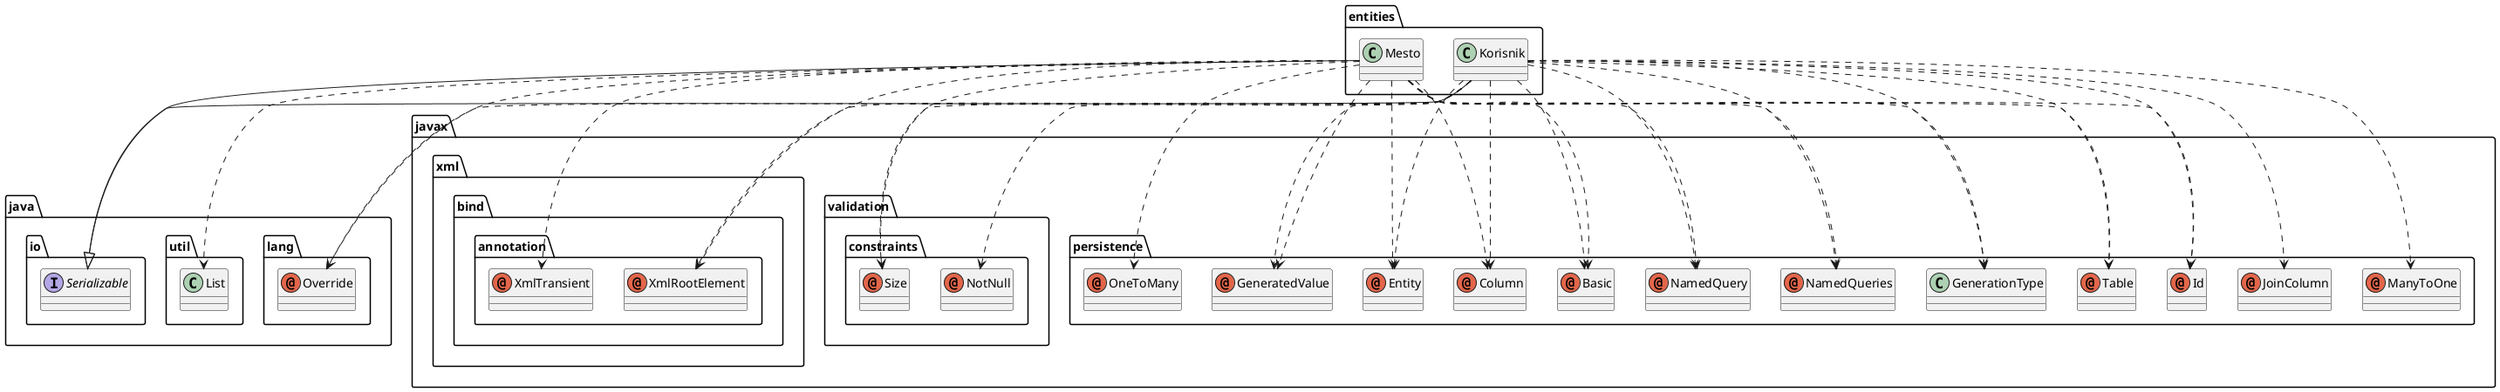 @startuml
annotation java.lang.Override
annotation javax.persistence.Basic
annotation javax.persistence.Column
annotation javax.persistence.Entity
annotation javax.persistence.GeneratedValue
annotation javax.persistence.Id
annotation javax.persistence.JoinColumn
annotation javax.persistence.ManyToOne
annotation javax.persistence.NamedQueries
annotation javax.persistence.NamedQuery
annotation javax.persistence.OneToMany
annotation javax.persistence.Table
annotation javax.validation.constraints.NotNull
annotation javax.validation.constraints.Size
annotation javax.xml.bind.annotation.XmlRootElement
annotation javax.xml.bind.annotation.XmlTransient
class entities.Korisnik
class entities.Mesto
class java.util.List
class javax.persistence.GenerationType
interface java.io.Serializable
entities.Korisnik ..> java.lang.Override
entities.Korisnik ..> javax.persistence.Basic
entities.Korisnik ..> javax.persistence.Column
entities.Korisnik ..> javax.persistence.Entity
entities.Korisnik ..> javax.persistence.GeneratedValue
entities.Korisnik ..> javax.persistence.Id
entities.Korisnik ..> javax.persistence.JoinColumn
entities.Korisnik ..> javax.persistence.ManyToOne
entities.Korisnik ..> javax.persistence.NamedQueries
entities.Korisnik ..> javax.persistence.NamedQuery
entities.Korisnik ..> javax.persistence.Table
entities.Korisnik ..> javax.validation.constraints.NotNull
entities.Korisnik ..> javax.validation.constraints.Size
entities.Korisnik ..> javax.xml.bind.annotation.XmlRootElement
entities.Korisnik ..> javax.persistence.GenerationType
entities.Korisnik --|> java.io.Serializable
entities.Mesto ..> java.lang.Override
entities.Mesto ..> javax.persistence.Basic
entities.Mesto ..> javax.persistence.Column
entities.Mesto ..> javax.persistence.Entity
entities.Mesto ..> javax.persistence.GeneratedValue
entities.Mesto ..> javax.persistence.Id
entities.Mesto ..> javax.persistence.NamedQueries
entities.Mesto ..> javax.persistence.NamedQuery
entities.Mesto ..> javax.persistence.OneToMany
entities.Mesto ..> javax.persistence.Table
entities.Mesto ..> javax.validation.constraints.Size
entities.Mesto ..> javax.xml.bind.annotation.XmlRootElement
entities.Mesto ..> javax.xml.bind.annotation.XmlTransient
entities.Mesto ..> java.util.List
entities.Mesto ..> javax.persistence.GenerationType
entities.Mesto --|> java.io.Serializable
@enduml